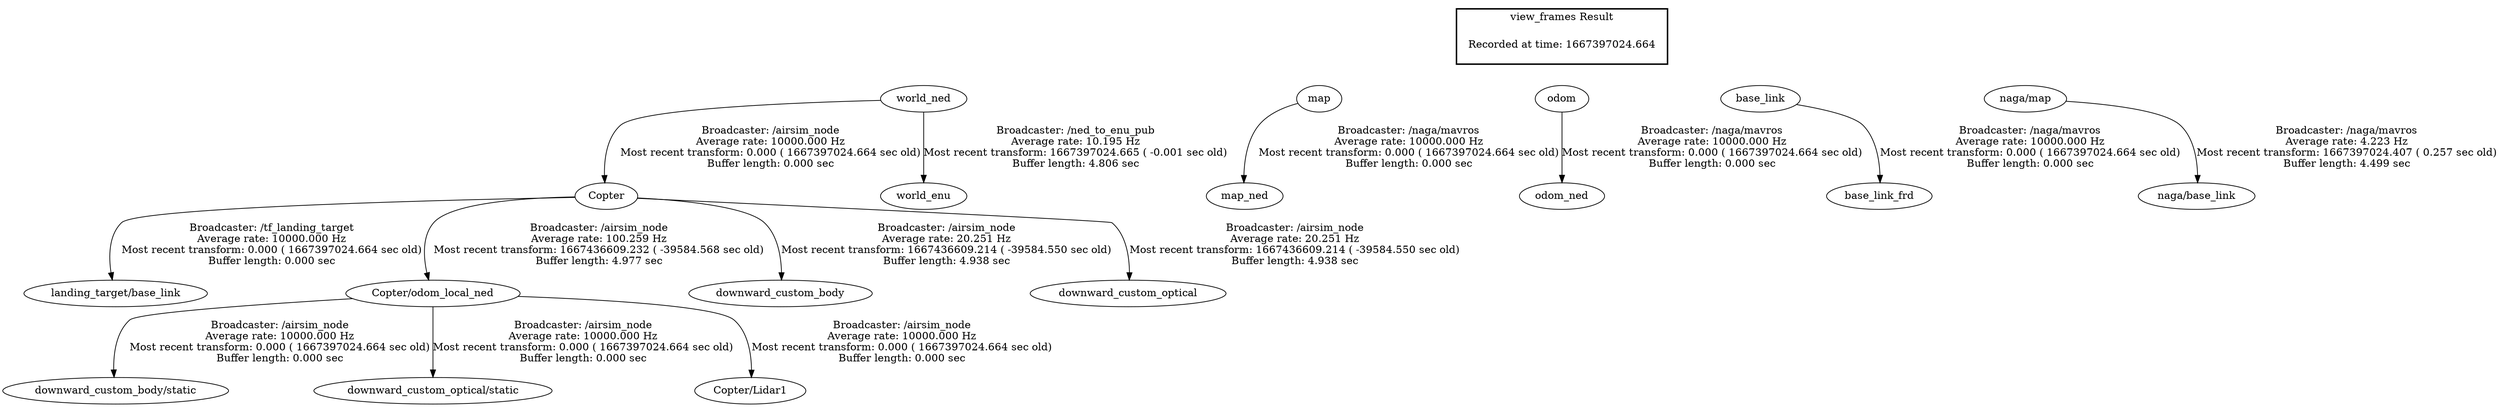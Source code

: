 digraph G {
"Copter" -> "landing_target/base_link"[label="Broadcaster: /tf_landing_target\nAverage rate: 10000.000 Hz\nMost recent transform: 0.000 ( 1667397024.664 sec old)\nBuffer length: 0.000 sec\n"];
"world_ned" -> "Copter"[label="Broadcaster: /airsim_node\nAverage rate: 10000.000 Hz\nMost recent transform: 0.000 ( 1667397024.664 sec old)\nBuffer length: 0.000 sec\n"];
"Copter/odom_local_ned" -> "downward_custom_body/static"[label="Broadcaster: /airsim_node\nAverage rate: 10000.000 Hz\nMost recent transform: 0.000 ( 1667397024.664 sec old)\nBuffer length: 0.000 sec\n"];
"Copter" -> "Copter/odom_local_ned"[label="Broadcaster: /airsim_node\nAverage rate: 100.259 Hz\nMost recent transform: 1667436609.232 ( -39584.568 sec old)\nBuffer length: 4.977 sec\n"];
"Copter/odom_local_ned" -> "downward_custom_optical/static"[label="Broadcaster: /airsim_node\nAverage rate: 10000.000 Hz\nMost recent transform: 0.000 ( 1667397024.664 sec old)\nBuffer length: 0.000 sec\n"];
"Copter/odom_local_ned" -> "Copter/Lidar1"[label="Broadcaster: /airsim_node\nAverage rate: 10000.000 Hz\nMost recent transform: 0.000 ( 1667397024.664 sec old)\nBuffer length: 0.000 sec\n"];
"map" -> "map_ned"[label="Broadcaster: /naga/mavros\nAverage rate: 10000.000 Hz\nMost recent transform: 0.000 ( 1667397024.664 sec old)\nBuffer length: 0.000 sec\n"];
"odom" -> "odom_ned"[label="Broadcaster: /naga/mavros\nAverage rate: 10000.000 Hz\nMost recent transform: 0.000 ( 1667397024.664 sec old)\nBuffer length: 0.000 sec\n"];
"base_link" -> "base_link_frd"[label="Broadcaster: /naga/mavros\nAverage rate: 10000.000 Hz\nMost recent transform: 0.000 ( 1667397024.664 sec old)\nBuffer length: 0.000 sec\n"];
"Copter" -> "downward_custom_body"[label="Broadcaster: /airsim_node\nAverage rate: 20.251 Hz\nMost recent transform: 1667436609.214 ( -39584.550 sec old)\nBuffer length: 4.938 sec\n"];
"Copter" -> "downward_custom_optical"[label="Broadcaster: /airsim_node\nAverage rate: 20.251 Hz\nMost recent transform: 1667436609.214 ( -39584.550 sec old)\nBuffer length: 4.938 sec\n"];
"world_ned" -> "world_enu"[label="Broadcaster: /ned_to_enu_pub\nAverage rate: 10.195 Hz\nMost recent transform: 1667397024.665 ( -0.001 sec old)\nBuffer length: 4.806 sec\n"];
"naga/map" -> "naga/base_link"[label="Broadcaster: /naga/mavros\nAverage rate: 4.223 Hz\nMost recent transform: 1667397024.407 ( 0.257 sec old)\nBuffer length: 4.499 sec\n"];
edge [style=invis];
 subgraph cluster_legend { style=bold; color=black; label ="view_frames Result";
"Recorded at time: 1667397024.664"[ shape=plaintext ] ;
 }->"world_ned";
edge [style=invis];
 subgraph cluster_legend { style=bold; color=black; label ="view_frames Result";
"Recorded at time: 1667397024.664"[ shape=plaintext ] ;
 }->"map";
edge [style=invis];
 subgraph cluster_legend { style=bold; color=black; label ="view_frames Result";
"Recorded at time: 1667397024.664"[ shape=plaintext ] ;
 }->"odom";
edge [style=invis];
 subgraph cluster_legend { style=bold; color=black; label ="view_frames Result";
"Recorded at time: 1667397024.664"[ shape=plaintext ] ;
 }->"base_link";
edge [style=invis];
 subgraph cluster_legend { style=bold; color=black; label ="view_frames Result";
"Recorded at time: 1667397024.664"[ shape=plaintext ] ;
 }->"naga/map";
}
